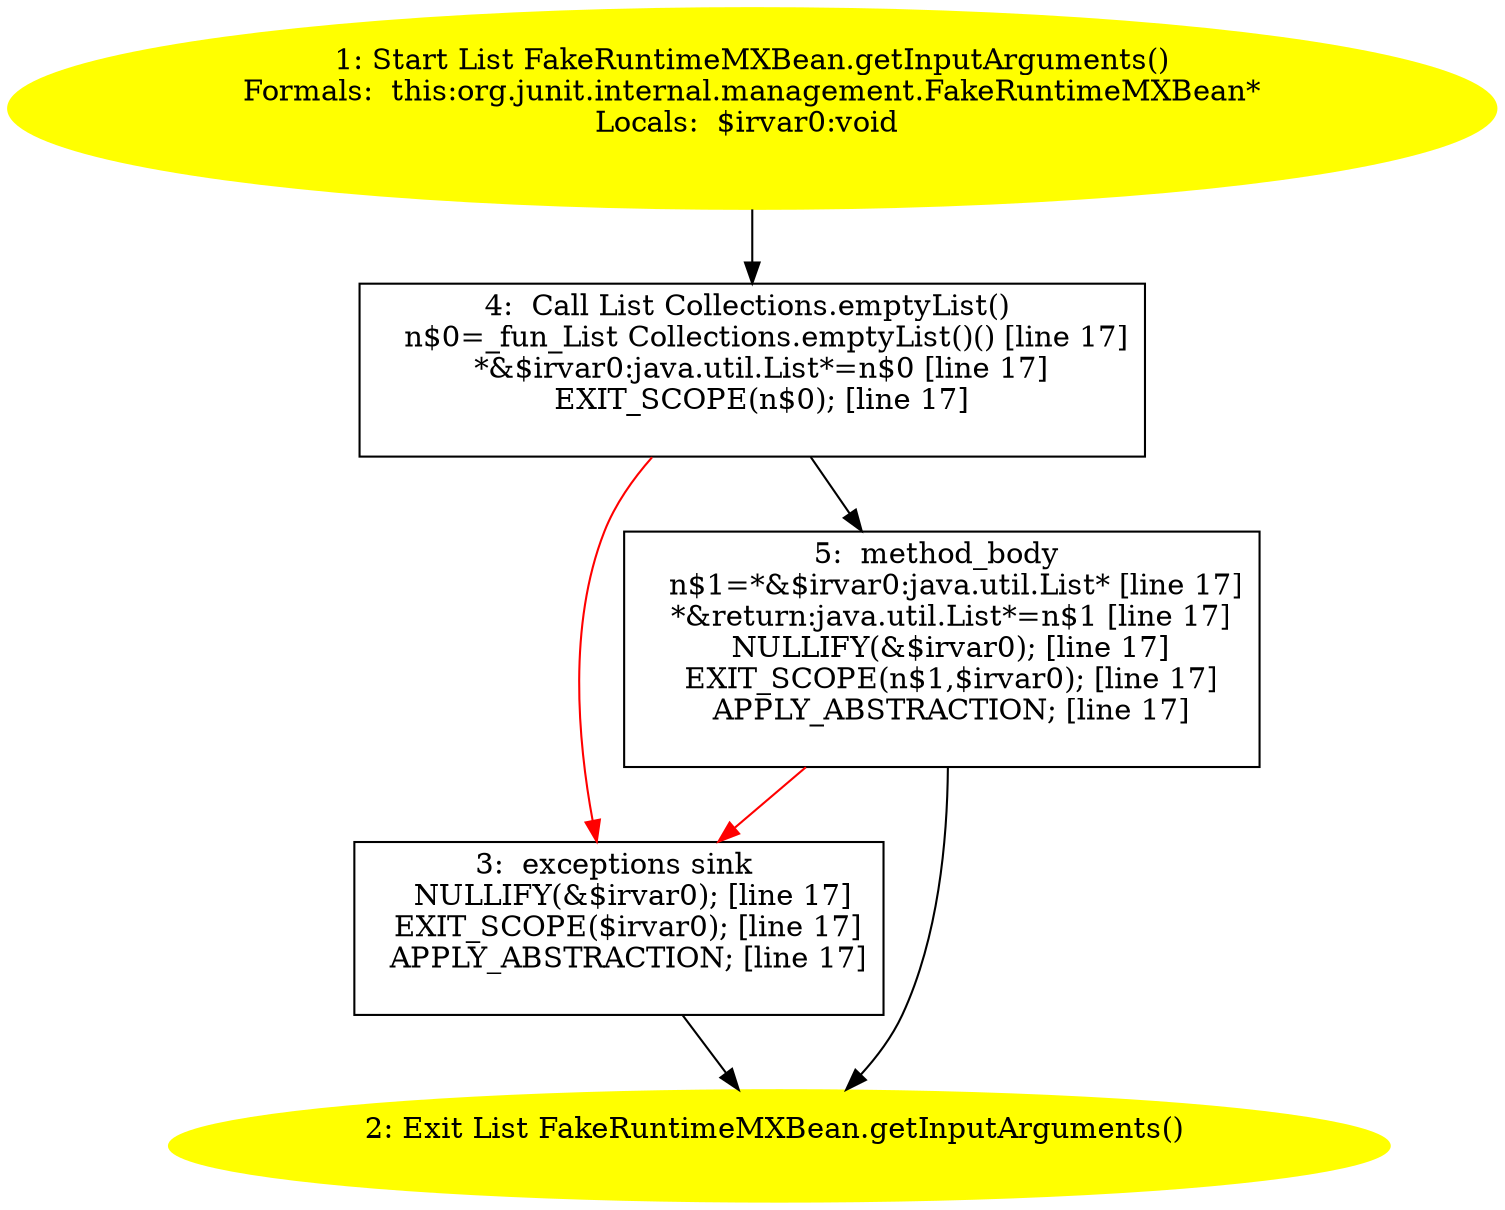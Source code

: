 /* @generated */
digraph cfg {
"org.junit.internal.management.FakeRuntimeMXBean.getInputArguments():java.util.List.b233c658867ed5b43685faef946acc87_1" [label="1: Start List FakeRuntimeMXBean.getInputArguments()\nFormals:  this:org.junit.internal.management.FakeRuntimeMXBean*\nLocals:  $irvar0:void \n  " color=yellow style=filled]
	

	 "org.junit.internal.management.FakeRuntimeMXBean.getInputArguments():java.util.List.b233c658867ed5b43685faef946acc87_1" -> "org.junit.internal.management.FakeRuntimeMXBean.getInputArguments():java.util.List.b233c658867ed5b43685faef946acc87_4" ;
"org.junit.internal.management.FakeRuntimeMXBean.getInputArguments():java.util.List.b233c658867ed5b43685faef946acc87_2" [label="2: Exit List FakeRuntimeMXBean.getInputArguments() \n  " color=yellow style=filled]
	

"org.junit.internal.management.FakeRuntimeMXBean.getInputArguments():java.util.List.b233c658867ed5b43685faef946acc87_3" [label="3:  exceptions sink \n   NULLIFY(&$irvar0); [line 17]\n  EXIT_SCOPE($irvar0); [line 17]\n  APPLY_ABSTRACTION; [line 17]\n " shape="box"]
	

	 "org.junit.internal.management.FakeRuntimeMXBean.getInputArguments():java.util.List.b233c658867ed5b43685faef946acc87_3" -> "org.junit.internal.management.FakeRuntimeMXBean.getInputArguments():java.util.List.b233c658867ed5b43685faef946acc87_2" ;
"org.junit.internal.management.FakeRuntimeMXBean.getInputArguments():java.util.List.b233c658867ed5b43685faef946acc87_4" [label="4:  Call List Collections.emptyList() \n   n$0=_fun_List Collections.emptyList()() [line 17]\n  *&$irvar0:java.util.List*=n$0 [line 17]\n  EXIT_SCOPE(n$0); [line 17]\n " shape="box"]
	

	 "org.junit.internal.management.FakeRuntimeMXBean.getInputArguments():java.util.List.b233c658867ed5b43685faef946acc87_4" -> "org.junit.internal.management.FakeRuntimeMXBean.getInputArguments():java.util.List.b233c658867ed5b43685faef946acc87_5" ;
	 "org.junit.internal.management.FakeRuntimeMXBean.getInputArguments():java.util.List.b233c658867ed5b43685faef946acc87_4" -> "org.junit.internal.management.FakeRuntimeMXBean.getInputArguments():java.util.List.b233c658867ed5b43685faef946acc87_3" [color="red" ];
"org.junit.internal.management.FakeRuntimeMXBean.getInputArguments():java.util.List.b233c658867ed5b43685faef946acc87_5" [label="5:  method_body \n   n$1=*&$irvar0:java.util.List* [line 17]\n  *&return:java.util.List*=n$1 [line 17]\n  NULLIFY(&$irvar0); [line 17]\n  EXIT_SCOPE(n$1,$irvar0); [line 17]\n  APPLY_ABSTRACTION; [line 17]\n " shape="box"]
	

	 "org.junit.internal.management.FakeRuntimeMXBean.getInputArguments():java.util.List.b233c658867ed5b43685faef946acc87_5" -> "org.junit.internal.management.FakeRuntimeMXBean.getInputArguments():java.util.List.b233c658867ed5b43685faef946acc87_2" ;
	 "org.junit.internal.management.FakeRuntimeMXBean.getInputArguments():java.util.List.b233c658867ed5b43685faef946acc87_5" -> "org.junit.internal.management.FakeRuntimeMXBean.getInputArguments():java.util.List.b233c658867ed5b43685faef946acc87_3" [color="red" ];
}
